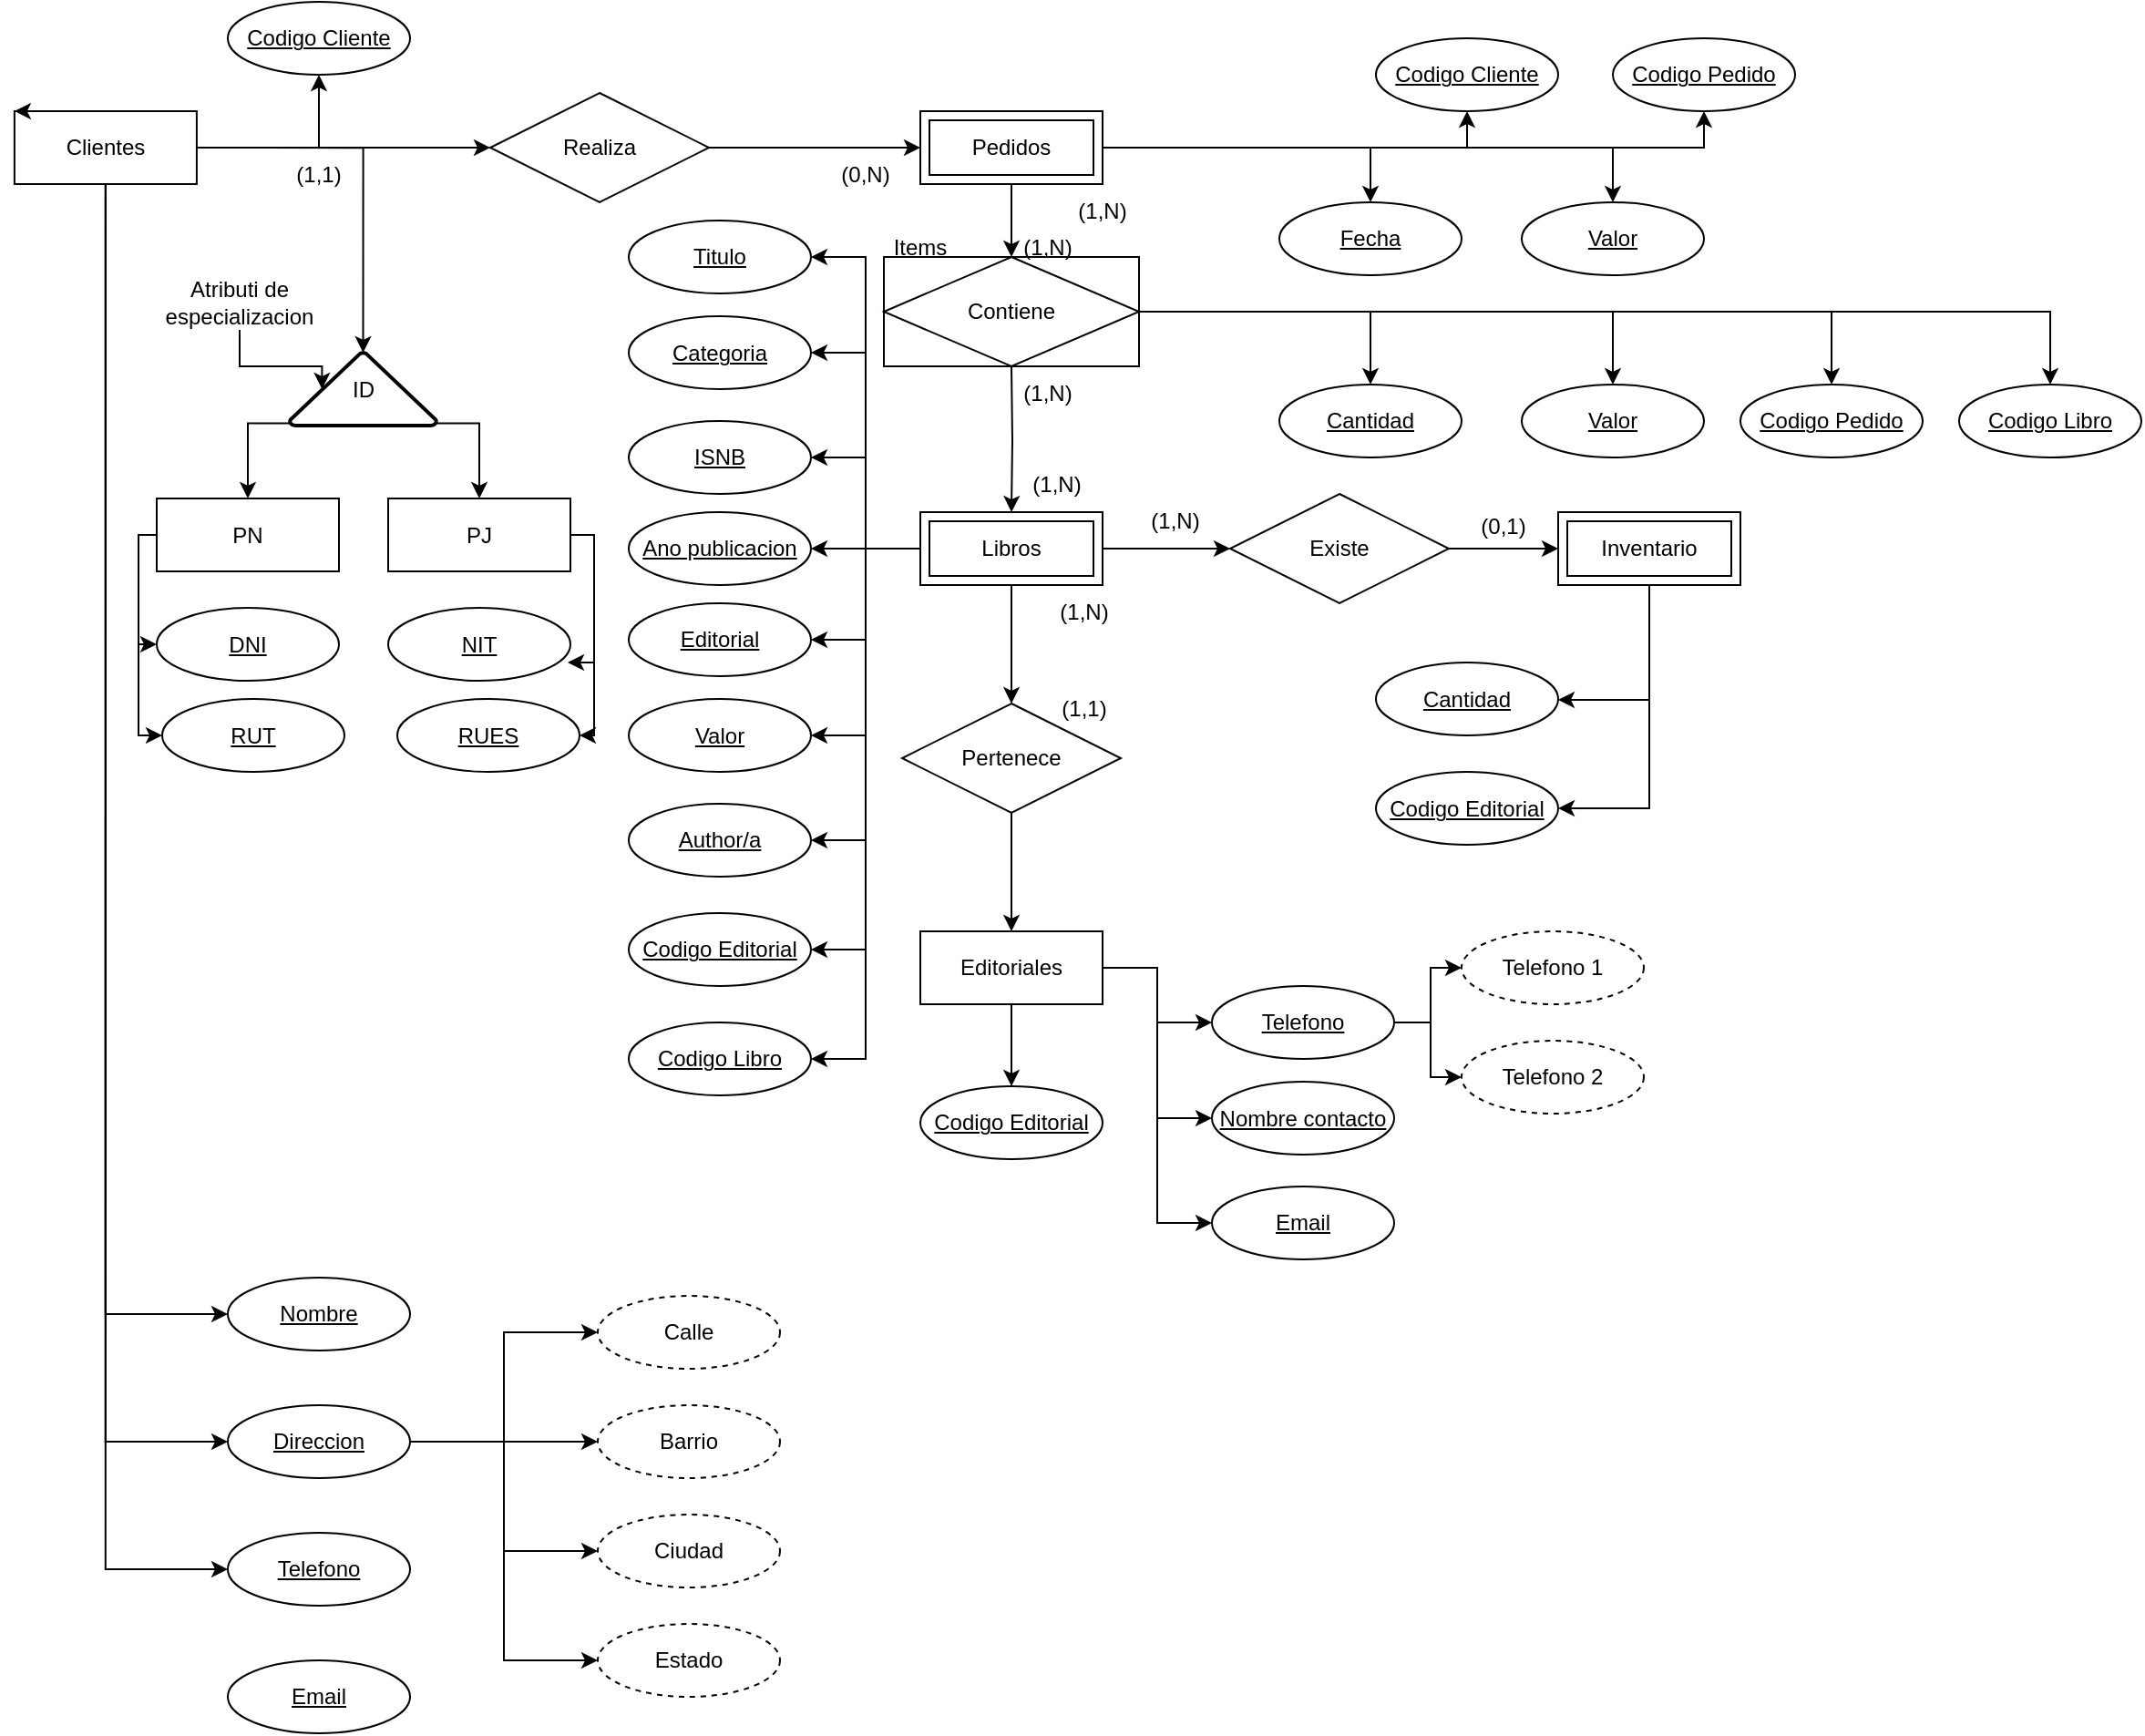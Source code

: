 <mxfile version="28.0.6">
  <diagram name="Página-1" id="lBG2dlzL81i276e26TDd">
    <mxGraphModel dx="1133" dy="616" grid="1" gridSize="10" guides="1" tooltips="1" connect="1" arrows="1" fold="1" page="1" pageScale="1" pageWidth="827" pageHeight="1169" math="0" shadow="0">
      <root>
        <mxCell id="0" />
        <mxCell id="1" parent="0" />
        <mxCell id="M0G1xanC44NiDwH8E57y-8" style="edgeStyle=orthogonalEdgeStyle;rounded=0;orthogonalLoop=1;jettySize=auto;html=1;exitX=1;exitY=0.5;exitDx=0;exitDy=0;entryX=0;entryY=0.5;entryDx=0;entryDy=0;" parent="1" source="M0G1xanC44NiDwH8E57y-1" target="M0G1xanC44NiDwH8E57y-7" edge="1">
          <mxGeometry relative="1" as="geometry" />
        </mxCell>
        <mxCell id="9tFHvyBg88bxmzfm6tZJ-45" style="edgeStyle=orthogonalEdgeStyle;rounded=0;orthogonalLoop=1;jettySize=auto;html=1;exitX=0.5;exitY=1;exitDx=0;exitDy=0;entryX=0;entryY=0.5;entryDx=0;entryDy=0;" edge="1" parent="1" source="M0G1xanC44NiDwH8E57y-1" target="9tFHvyBg88bxmzfm6tZJ-42">
          <mxGeometry relative="1" as="geometry" />
        </mxCell>
        <mxCell id="9tFHvyBg88bxmzfm6tZJ-46" style="edgeStyle=orthogonalEdgeStyle;rounded=0;orthogonalLoop=1;jettySize=auto;html=1;exitX=0.5;exitY=1;exitDx=0;exitDy=0;entryX=0;entryY=0.5;entryDx=0;entryDy=0;" edge="1" parent="1" source="M0G1xanC44NiDwH8E57y-1" target="9tFHvyBg88bxmzfm6tZJ-43">
          <mxGeometry relative="1" as="geometry">
            <mxPoint x="150" y="370.0" as="targetPoint" />
          </mxGeometry>
        </mxCell>
        <mxCell id="9tFHvyBg88bxmzfm6tZJ-155" style="edgeStyle=orthogonalEdgeStyle;rounded=0;orthogonalLoop=1;jettySize=auto;html=1;exitX=0.5;exitY=1;exitDx=0;exitDy=0;entryX=0;entryY=0.5;entryDx=0;entryDy=0;" edge="1" parent="1" source="M0G1xanC44NiDwH8E57y-1" target="9tFHvyBg88bxmzfm6tZJ-40">
          <mxGeometry relative="1" as="geometry" />
        </mxCell>
        <mxCell id="9tFHvyBg88bxmzfm6tZJ-178" style="edgeStyle=orthogonalEdgeStyle;rounded=0;orthogonalLoop=1;jettySize=auto;html=1;exitX=1;exitY=0.5;exitDx=0;exitDy=0;entryX=0.5;entryY=1;entryDx=0;entryDy=0;" edge="1" parent="1" source="M0G1xanC44NiDwH8E57y-1" target="9tFHvyBg88bxmzfm6tZJ-177">
          <mxGeometry relative="1" as="geometry" />
        </mxCell>
        <mxCell id="M0G1xanC44NiDwH8E57y-1" value="Clientes" style="whiteSpace=wrap;html=1;align=center;" parent="1" vertex="1">
          <mxGeometry x="32.94" y="120" width="100" height="40" as="geometry" />
        </mxCell>
        <mxCell id="9tFHvyBg88bxmzfm6tZJ-14" style="edgeStyle=orthogonalEdgeStyle;rounded=0;orthogonalLoop=1;jettySize=auto;html=1;exitX=0.5;exitY=1;exitDx=0;exitDy=0;" edge="1" parent="1" source="M0G1xanC44NiDwH8E57y-2">
          <mxGeometry relative="1" as="geometry">
            <mxPoint x="580" y="200" as="targetPoint" />
          </mxGeometry>
        </mxCell>
        <mxCell id="9tFHvyBg88bxmzfm6tZJ-76" style="edgeStyle=orthogonalEdgeStyle;rounded=0;orthogonalLoop=1;jettySize=auto;html=1;exitX=1;exitY=0.5;exitDx=0;exitDy=0;entryX=0.5;entryY=0;entryDx=0;entryDy=0;" edge="1" parent="1" source="M0G1xanC44NiDwH8E57y-2" target="9tFHvyBg88bxmzfm6tZJ-74">
          <mxGeometry relative="1" as="geometry" />
        </mxCell>
        <mxCell id="9tFHvyBg88bxmzfm6tZJ-77" style="edgeStyle=orthogonalEdgeStyle;rounded=0;orthogonalLoop=1;jettySize=auto;html=1;entryX=0.5;entryY=0;entryDx=0;entryDy=0;" edge="1" parent="1" source="M0G1xanC44NiDwH8E57y-2" target="9tFHvyBg88bxmzfm6tZJ-75">
          <mxGeometry relative="1" as="geometry" />
        </mxCell>
        <mxCell id="9tFHvyBg88bxmzfm6tZJ-182" style="edgeStyle=orthogonalEdgeStyle;rounded=0;orthogonalLoop=1;jettySize=auto;html=1;entryX=0.5;entryY=1;entryDx=0;entryDy=0;" edge="1" parent="1" source="M0G1xanC44NiDwH8E57y-2" target="9tFHvyBg88bxmzfm6tZJ-181">
          <mxGeometry relative="1" as="geometry" />
        </mxCell>
        <mxCell id="9tFHvyBg88bxmzfm6tZJ-191" style="edgeStyle=orthogonalEdgeStyle;rounded=0;orthogonalLoop=1;jettySize=auto;html=1;exitX=1;exitY=0.5;exitDx=0;exitDy=0;" edge="1" parent="1" source="M0G1xanC44NiDwH8E57y-2" target="9tFHvyBg88bxmzfm6tZJ-190">
          <mxGeometry relative="1" as="geometry">
            <Array as="points">
              <mxPoint x="960" y="140" />
            </Array>
          </mxGeometry>
        </mxCell>
        <mxCell id="M0G1xanC44NiDwH8E57y-2" value="Pedidos" style="shape=ext;margin=3;double=1;whiteSpace=wrap;html=1;align=center;" parent="1" vertex="1">
          <mxGeometry x="530" y="120" width="100" height="40" as="geometry" />
        </mxCell>
        <mxCell id="9tFHvyBg88bxmzfm6tZJ-22" style="edgeStyle=orthogonalEdgeStyle;rounded=0;orthogonalLoop=1;jettySize=auto;html=1;exitX=0.5;exitY=1;exitDx=0;exitDy=0;entryX=0.5;entryY=0;entryDx=0;entryDy=0;" edge="1" parent="1" source="M0G1xanC44NiDwH8E57y-3" target="9tFHvyBg88bxmzfm6tZJ-21">
          <mxGeometry relative="1" as="geometry" />
        </mxCell>
        <mxCell id="9tFHvyBg88bxmzfm6tZJ-27" style="edgeStyle=orthogonalEdgeStyle;rounded=0;orthogonalLoop=1;jettySize=auto;html=1;entryX=0;entryY=0.5;entryDx=0;entryDy=0;" edge="1" parent="1" source="M0G1xanC44NiDwH8E57y-3" target="9tFHvyBg88bxmzfm6tZJ-26">
          <mxGeometry relative="1" as="geometry" />
        </mxCell>
        <mxCell id="9tFHvyBg88bxmzfm6tZJ-157" style="edgeStyle=orthogonalEdgeStyle;rounded=0;orthogonalLoop=1;jettySize=auto;html=1;exitX=0;exitY=0.5;exitDx=0;exitDy=0;entryX=1;entryY=0.5;entryDx=0;entryDy=0;" edge="1" parent="1" source="M0G1xanC44NiDwH8E57y-3" target="9tFHvyBg88bxmzfm6tZJ-81">
          <mxGeometry relative="1" as="geometry" />
        </mxCell>
        <mxCell id="9tFHvyBg88bxmzfm6tZJ-158" style="edgeStyle=orthogonalEdgeStyle;rounded=0;orthogonalLoop=1;jettySize=auto;html=1;exitX=0;exitY=0.5;exitDx=0;exitDy=0;entryX=1;entryY=0.5;entryDx=0;entryDy=0;" edge="1" parent="1" source="M0G1xanC44NiDwH8E57y-3" target="9tFHvyBg88bxmzfm6tZJ-82">
          <mxGeometry relative="1" as="geometry" />
        </mxCell>
        <mxCell id="9tFHvyBg88bxmzfm6tZJ-159" style="edgeStyle=orthogonalEdgeStyle;rounded=0;orthogonalLoop=1;jettySize=auto;html=1;exitX=0;exitY=0.5;exitDx=0;exitDy=0;entryX=1;entryY=0.5;entryDx=0;entryDy=0;" edge="1" parent="1" source="M0G1xanC44NiDwH8E57y-3" target="9tFHvyBg88bxmzfm6tZJ-151">
          <mxGeometry relative="1" as="geometry" />
        </mxCell>
        <mxCell id="9tFHvyBg88bxmzfm6tZJ-160" style="edgeStyle=orthogonalEdgeStyle;rounded=0;orthogonalLoop=1;jettySize=auto;html=1;exitX=0;exitY=0.5;exitDx=0;exitDy=0;entryX=1;entryY=0.5;entryDx=0;entryDy=0;" edge="1" parent="1" source="M0G1xanC44NiDwH8E57y-3" target="9tFHvyBg88bxmzfm6tZJ-153">
          <mxGeometry relative="1" as="geometry" />
        </mxCell>
        <mxCell id="9tFHvyBg88bxmzfm6tZJ-161" style="edgeStyle=orthogonalEdgeStyle;rounded=0;orthogonalLoop=1;jettySize=auto;html=1;exitX=0;exitY=0.5;exitDx=0;exitDy=0;entryX=1;entryY=0.5;entryDx=0;entryDy=0;" edge="1" parent="1" source="M0G1xanC44NiDwH8E57y-3" target="9tFHvyBg88bxmzfm6tZJ-156">
          <mxGeometry relative="1" as="geometry" />
        </mxCell>
        <mxCell id="9tFHvyBg88bxmzfm6tZJ-162" style="edgeStyle=orthogonalEdgeStyle;rounded=0;orthogonalLoop=1;jettySize=auto;html=1;exitX=0;exitY=0.5;exitDx=0;exitDy=0;entryX=1;entryY=0.5;entryDx=0;entryDy=0;" edge="1" parent="1" source="M0G1xanC44NiDwH8E57y-3" target="9tFHvyBg88bxmzfm6tZJ-152">
          <mxGeometry relative="1" as="geometry" />
        </mxCell>
        <mxCell id="9tFHvyBg88bxmzfm6tZJ-163" style="edgeStyle=orthogonalEdgeStyle;rounded=0;orthogonalLoop=1;jettySize=auto;html=1;exitX=0;exitY=0.5;exitDx=0;exitDy=0;entryX=1;entryY=0.5;entryDx=0;entryDy=0;" edge="1" parent="1" source="M0G1xanC44NiDwH8E57y-3" target="9tFHvyBg88bxmzfm6tZJ-154">
          <mxGeometry relative="1" as="geometry" />
        </mxCell>
        <mxCell id="9tFHvyBg88bxmzfm6tZJ-189" style="edgeStyle=orthogonalEdgeStyle;rounded=0;orthogonalLoop=1;jettySize=auto;html=1;entryX=1;entryY=0.5;entryDx=0;entryDy=0;" edge="1" parent="1" source="M0G1xanC44NiDwH8E57y-3" target="9tFHvyBg88bxmzfm6tZJ-183">
          <mxGeometry relative="1" as="geometry" />
        </mxCell>
        <mxCell id="9tFHvyBg88bxmzfm6tZJ-198" style="edgeStyle=orthogonalEdgeStyle;rounded=0;orthogonalLoop=1;jettySize=auto;html=1;exitX=0;exitY=0.5;exitDx=0;exitDy=0;entryX=1;entryY=0.5;entryDx=0;entryDy=0;" edge="1" parent="1" source="M0G1xanC44NiDwH8E57y-3" target="9tFHvyBg88bxmzfm6tZJ-197">
          <mxGeometry relative="1" as="geometry" />
        </mxCell>
        <mxCell id="M0G1xanC44NiDwH8E57y-3" value="Libros" style="shape=ext;margin=3;double=1;whiteSpace=wrap;html=1;align=center;" parent="1" vertex="1">
          <mxGeometry x="530" y="340" width="100" height="40" as="geometry" />
        </mxCell>
        <mxCell id="9tFHvyBg88bxmzfm6tZJ-79" style="edgeStyle=orthogonalEdgeStyle;rounded=0;orthogonalLoop=1;jettySize=auto;html=1;exitX=0.5;exitY=1;exitDx=0;exitDy=0;" edge="1" parent="1" source="M0G1xanC44NiDwH8E57y-4" target="9tFHvyBg88bxmzfm6tZJ-78">
          <mxGeometry relative="1" as="geometry">
            <Array as="points">
              <mxPoint x="930" y="443" />
            </Array>
          </mxGeometry>
        </mxCell>
        <mxCell id="9tFHvyBg88bxmzfm6tZJ-185" style="edgeStyle=orthogonalEdgeStyle;rounded=0;orthogonalLoop=1;jettySize=auto;html=1;exitX=0.5;exitY=1;exitDx=0;exitDy=0;entryX=1;entryY=0.5;entryDx=0;entryDy=0;" edge="1" parent="1" source="M0G1xanC44NiDwH8E57y-4" target="9tFHvyBg88bxmzfm6tZJ-184">
          <mxGeometry relative="1" as="geometry">
            <mxPoint x="960" y="550" as="targetPoint" />
            <Array as="points">
              <mxPoint x="930" y="503" />
            </Array>
          </mxGeometry>
        </mxCell>
        <mxCell id="M0G1xanC44NiDwH8E57y-4" value="Inventario" style="shape=ext;margin=3;double=1;whiteSpace=wrap;html=1;align=center;" parent="1" vertex="1">
          <mxGeometry x="880" y="340" width="100" height="40" as="geometry" />
        </mxCell>
        <mxCell id="9tFHvyBg88bxmzfm6tZJ-169" style="edgeStyle=orthogonalEdgeStyle;rounded=0;orthogonalLoop=1;jettySize=auto;html=1;exitX=1;exitY=0.5;exitDx=0;exitDy=0;entryX=0;entryY=0.5;entryDx=0;entryDy=0;" edge="1" parent="1" source="M0G1xanC44NiDwH8E57y-5" target="9tFHvyBg88bxmzfm6tZJ-164">
          <mxGeometry relative="1" as="geometry" />
        </mxCell>
        <mxCell id="9tFHvyBg88bxmzfm6tZJ-170" style="edgeStyle=orthogonalEdgeStyle;rounded=0;orthogonalLoop=1;jettySize=auto;html=1;entryX=0;entryY=0.5;entryDx=0;entryDy=0;" edge="1" parent="1" source="M0G1xanC44NiDwH8E57y-5" target="9tFHvyBg88bxmzfm6tZJ-165">
          <mxGeometry relative="1" as="geometry" />
        </mxCell>
        <mxCell id="9tFHvyBg88bxmzfm6tZJ-171" style="edgeStyle=orthogonalEdgeStyle;rounded=0;orthogonalLoop=1;jettySize=auto;html=1;exitX=1;exitY=0.5;exitDx=0;exitDy=0;entryX=0;entryY=0.5;entryDx=0;entryDy=0;" edge="1" parent="1" source="M0G1xanC44NiDwH8E57y-5" target="9tFHvyBg88bxmzfm6tZJ-166">
          <mxGeometry relative="1" as="geometry" />
        </mxCell>
        <mxCell id="9tFHvyBg88bxmzfm6tZJ-180" style="edgeStyle=orthogonalEdgeStyle;rounded=0;orthogonalLoop=1;jettySize=auto;html=1;entryX=0.5;entryY=0;entryDx=0;entryDy=0;" edge="1" parent="1" source="M0G1xanC44NiDwH8E57y-5" target="9tFHvyBg88bxmzfm6tZJ-179">
          <mxGeometry relative="1" as="geometry" />
        </mxCell>
        <mxCell id="M0G1xanC44NiDwH8E57y-5" value="Editoriales" style="whiteSpace=wrap;html=1;align=center;" parent="1" vertex="1">
          <mxGeometry x="530" y="570" width="100" height="40" as="geometry" />
        </mxCell>
        <mxCell id="9tFHvyBg88bxmzfm6tZJ-10" style="edgeStyle=orthogonalEdgeStyle;rounded=0;orthogonalLoop=1;jettySize=auto;html=1;exitX=1;exitY=0.5;exitDx=0;exitDy=0;entryX=0;entryY=0.5;entryDx=0;entryDy=0;" edge="1" parent="1" source="M0G1xanC44NiDwH8E57y-7" target="M0G1xanC44NiDwH8E57y-2">
          <mxGeometry relative="1" as="geometry" />
        </mxCell>
        <mxCell id="M0G1xanC44NiDwH8E57y-7" value="Realiza" style="shape=rhombus;perimeter=rhombusPerimeter;whiteSpace=wrap;html=1;align=center;" parent="1" vertex="1">
          <mxGeometry x="294" y="110" width="120" height="60" as="geometry" />
        </mxCell>
        <mxCell id="9tFHvyBg88bxmzfm6tZJ-58" style="edgeStyle=orthogonalEdgeStyle;rounded=0;orthogonalLoop=1;jettySize=auto;html=1;exitX=0.25;exitY=0;exitDx=0;exitDy=0;entryX=0.5;entryY=0;entryDx=0;entryDy=0;entryPerimeter=0;" edge="1" parent="1" target="9tFHvyBg88bxmzfm6tZJ-57">
          <mxGeometry relative="1" as="geometry">
            <mxPoint x="195" y="200.06" as="targetPoint" />
            <mxPoint x="170" y="140.06" as="sourcePoint" />
            <Array as="points">
              <mxPoint x="224" y="140" />
            </Array>
          </mxGeometry>
        </mxCell>
        <mxCell id="9tFHvyBg88bxmzfm6tZJ-4" value="(1,1)" style="text;html=1;align=center;verticalAlign=middle;whiteSpace=wrap;rounded=0;" vertex="1" parent="1">
          <mxGeometry x="170" y="140" width="60" height="30" as="geometry" />
        </mxCell>
        <mxCell id="9tFHvyBg88bxmzfm6tZJ-5" value="(0,N)" style="text;html=1;align=center;verticalAlign=middle;whiteSpace=wrap;rounded=0;" vertex="1" parent="1">
          <mxGeometry x="470" y="140" width="60" height="30" as="geometry" />
        </mxCell>
        <mxCell id="9tFHvyBg88bxmzfm6tZJ-15" style="edgeStyle=orthogonalEdgeStyle;rounded=0;orthogonalLoop=1;jettySize=auto;html=1;exitX=0.5;exitY=1;exitDx=0;exitDy=0;" edge="1" parent="1" target="M0G1xanC44NiDwH8E57y-3">
          <mxGeometry relative="1" as="geometry">
            <mxPoint x="580" y="260" as="sourcePoint" />
          </mxGeometry>
        </mxCell>
        <mxCell id="9tFHvyBg88bxmzfm6tZJ-16" value="(1,N)" style="text;html=1;align=center;verticalAlign=middle;whiteSpace=wrap;rounded=0;" vertex="1" parent="1">
          <mxGeometry x="600" y="160" width="60" height="30" as="geometry" />
        </mxCell>
        <mxCell id="9tFHvyBg88bxmzfm6tZJ-17" value="(1,N)" style="text;html=1;align=center;verticalAlign=middle;whiteSpace=wrap;rounded=0;" vertex="1" parent="1">
          <mxGeometry x="570" y="260" width="60" height="30" as="geometry" />
        </mxCell>
        <mxCell id="9tFHvyBg88bxmzfm6tZJ-23" style="edgeStyle=orthogonalEdgeStyle;rounded=0;orthogonalLoop=1;jettySize=auto;html=1;exitX=0.5;exitY=1;exitDx=0;exitDy=0;entryX=0.5;entryY=0;entryDx=0;entryDy=0;" edge="1" parent="1" source="9tFHvyBg88bxmzfm6tZJ-21" target="M0G1xanC44NiDwH8E57y-5">
          <mxGeometry relative="1" as="geometry" />
        </mxCell>
        <mxCell id="9tFHvyBg88bxmzfm6tZJ-21" value="Pertenece" style="shape=rhombus;perimeter=rhombusPerimeter;whiteSpace=wrap;html=1;align=center;" vertex="1" parent="1">
          <mxGeometry x="520" y="445" width="120" height="60" as="geometry" />
        </mxCell>
        <mxCell id="9tFHvyBg88bxmzfm6tZJ-24" value="(1,1)" style="text;html=1;align=center;verticalAlign=middle;whiteSpace=wrap;rounded=0;" vertex="1" parent="1">
          <mxGeometry x="590" y="432.5" width="60" height="30" as="geometry" />
        </mxCell>
        <mxCell id="9tFHvyBg88bxmzfm6tZJ-25" value="(1,N)" style="text;html=1;align=center;verticalAlign=middle;whiteSpace=wrap;rounded=0;" vertex="1" parent="1">
          <mxGeometry x="590" y="380" width="60" height="30" as="geometry" />
        </mxCell>
        <mxCell id="9tFHvyBg88bxmzfm6tZJ-29" style="edgeStyle=orthogonalEdgeStyle;rounded=0;orthogonalLoop=1;jettySize=auto;html=1;exitX=1;exitY=0.5;exitDx=0;exitDy=0;entryX=0;entryY=0.5;entryDx=0;entryDy=0;" edge="1" parent="1" source="9tFHvyBg88bxmzfm6tZJ-26" target="M0G1xanC44NiDwH8E57y-4">
          <mxGeometry relative="1" as="geometry" />
        </mxCell>
        <mxCell id="9tFHvyBg88bxmzfm6tZJ-26" value="Existe" style="shape=rhombus;perimeter=rhombusPerimeter;whiteSpace=wrap;html=1;align=center;" vertex="1" parent="1">
          <mxGeometry x="700" y="330" width="120" height="60" as="geometry" />
        </mxCell>
        <mxCell id="9tFHvyBg88bxmzfm6tZJ-30" value="(1,N)" style="text;html=1;align=center;verticalAlign=middle;whiteSpace=wrap;rounded=0;" vertex="1" parent="1">
          <mxGeometry x="580" y="315" width="50" height="20" as="geometry" />
        </mxCell>
        <mxCell id="9tFHvyBg88bxmzfm6tZJ-31" value="(0,1)" style="text;html=1;align=center;verticalAlign=middle;whiteSpace=wrap;rounded=0;" vertex="1" parent="1">
          <mxGeometry x="820" y="332.5" width="60" height="30" as="geometry" />
        </mxCell>
        <mxCell id="9tFHvyBg88bxmzfm6tZJ-194" style="edgeStyle=orthogonalEdgeStyle;rounded=0;orthogonalLoop=1;jettySize=auto;html=1;" edge="1" parent="1" source="9tFHvyBg88bxmzfm6tZJ-32" target="9tFHvyBg88bxmzfm6tZJ-192">
          <mxGeometry relative="1" as="geometry" />
        </mxCell>
        <mxCell id="9tFHvyBg88bxmzfm6tZJ-195" style="edgeStyle=orthogonalEdgeStyle;rounded=0;orthogonalLoop=1;jettySize=auto;html=1;exitX=1;exitY=0.5;exitDx=0;exitDy=0;entryX=0.5;entryY=0;entryDx=0;entryDy=0;" edge="1" parent="1" source="9tFHvyBg88bxmzfm6tZJ-32" target="9tFHvyBg88bxmzfm6tZJ-193">
          <mxGeometry relative="1" as="geometry" />
        </mxCell>
        <mxCell id="9tFHvyBg88bxmzfm6tZJ-201" style="edgeStyle=orthogonalEdgeStyle;rounded=0;orthogonalLoop=1;jettySize=auto;html=1;exitX=1;exitY=0.5;exitDx=0;exitDy=0;entryX=0.5;entryY=0;entryDx=0;entryDy=0;" edge="1" parent="1" source="9tFHvyBg88bxmzfm6tZJ-32" target="9tFHvyBg88bxmzfm6tZJ-196">
          <mxGeometry relative="1" as="geometry" />
        </mxCell>
        <mxCell id="9tFHvyBg88bxmzfm6tZJ-202" style="edgeStyle=orthogonalEdgeStyle;rounded=0;orthogonalLoop=1;jettySize=auto;html=1;exitX=1;exitY=0.5;exitDx=0;exitDy=0;entryX=0.5;entryY=0;entryDx=0;entryDy=0;" edge="1" parent="1" source="9tFHvyBg88bxmzfm6tZJ-32" target="9tFHvyBg88bxmzfm6tZJ-200">
          <mxGeometry relative="1" as="geometry" />
        </mxCell>
        <mxCell id="9tFHvyBg88bxmzfm6tZJ-32" value="Contiene" style="shape=associativeEntity;whiteSpace=wrap;html=1;align=center;" vertex="1" parent="1">
          <mxGeometry x="510" y="200" width="140" height="60" as="geometry" />
        </mxCell>
        <mxCell id="9tFHvyBg88bxmzfm6tZJ-35" value="Items" style="text;html=1;align=center;verticalAlign=middle;whiteSpace=wrap;rounded=0;" vertex="1" parent="1">
          <mxGeometry x="510" y="180" width="40" height="30" as="geometry" />
        </mxCell>
        <mxCell id="9tFHvyBg88bxmzfm6tZJ-36" value="(1,N)" style="text;html=1;align=center;verticalAlign=middle;whiteSpace=wrap;rounded=0;" vertex="1" parent="1">
          <mxGeometry x="570" y="180" width="60" height="30" as="geometry" />
        </mxCell>
        <mxCell id="9tFHvyBg88bxmzfm6tZJ-37" value="(1,N)" style="text;html=1;align=center;verticalAlign=middle;whiteSpace=wrap;rounded=0;" vertex="1" parent="1">
          <mxGeometry x="640" y="330" width="60" height="30" as="geometry" />
        </mxCell>
        <mxCell id="9tFHvyBg88bxmzfm6tZJ-40" value="Nombre" style="ellipse;whiteSpace=wrap;html=1;align=center;fontStyle=4;" vertex="1" parent="1">
          <mxGeometry x="150" y="760" width="100" height="40" as="geometry" />
        </mxCell>
        <mxCell id="9tFHvyBg88bxmzfm6tZJ-53" style="edgeStyle=orthogonalEdgeStyle;rounded=0;orthogonalLoop=1;jettySize=auto;html=1;exitX=1;exitY=0.5;exitDx=0;exitDy=0;entryX=0;entryY=0.5;entryDx=0;entryDy=0;" edge="1" parent="1" source="9tFHvyBg88bxmzfm6tZJ-42" target="9tFHvyBg88bxmzfm6tZJ-49">
          <mxGeometry relative="1" as="geometry" />
        </mxCell>
        <mxCell id="9tFHvyBg88bxmzfm6tZJ-54" style="edgeStyle=orthogonalEdgeStyle;rounded=0;orthogonalLoop=1;jettySize=auto;html=1;entryX=0;entryY=0.5;entryDx=0;entryDy=0;" edge="1" parent="1" source="9tFHvyBg88bxmzfm6tZJ-42" target="9tFHvyBg88bxmzfm6tZJ-50">
          <mxGeometry relative="1" as="geometry" />
        </mxCell>
        <mxCell id="9tFHvyBg88bxmzfm6tZJ-56" style="edgeStyle=orthogonalEdgeStyle;rounded=0;orthogonalLoop=1;jettySize=auto;html=1;entryX=0;entryY=0.5;entryDx=0;entryDy=0;" edge="1" parent="1" source="9tFHvyBg88bxmzfm6tZJ-42" target="9tFHvyBg88bxmzfm6tZJ-52">
          <mxGeometry relative="1" as="geometry" />
        </mxCell>
        <mxCell id="9tFHvyBg88bxmzfm6tZJ-42" value="Direccion" style="ellipse;whiteSpace=wrap;html=1;align=center;fontStyle=4;" vertex="1" parent="1">
          <mxGeometry x="150" y="830" width="100" height="40" as="geometry" />
        </mxCell>
        <mxCell id="9tFHvyBg88bxmzfm6tZJ-43" value="Telefono" style="ellipse;whiteSpace=wrap;html=1;align=center;fontStyle=4;" vertex="1" parent="1">
          <mxGeometry x="150" y="900" width="100" height="40" as="geometry" />
        </mxCell>
        <mxCell id="9tFHvyBg88bxmzfm6tZJ-47" value="Email" style="ellipse;whiteSpace=wrap;html=1;align=center;fontStyle=4;" vertex="1" parent="1">
          <mxGeometry x="150" y="970" width="100" height="40" as="geometry" />
        </mxCell>
        <mxCell id="9tFHvyBg88bxmzfm6tZJ-49" value="Calle" style="ellipse;whiteSpace=wrap;html=1;align=center;dashed=1;" vertex="1" parent="1">
          <mxGeometry x="353" y="770" width="100" height="40" as="geometry" />
        </mxCell>
        <mxCell id="9tFHvyBg88bxmzfm6tZJ-50" value="Barrio" style="ellipse;whiteSpace=wrap;html=1;align=center;dashed=1;" vertex="1" parent="1">
          <mxGeometry x="353" y="830" width="100" height="40" as="geometry" />
        </mxCell>
        <mxCell id="9tFHvyBg88bxmzfm6tZJ-51" value="Ciudad" style="ellipse;whiteSpace=wrap;html=1;align=center;dashed=1;" vertex="1" parent="1">
          <mxGeometry x="353" y="890" width="100" height="40" as="geometry" />
        </mxCell>
        <mxCell id="9tFHvyBg88bxmzfm6tZJ-52" value="Estado" style="ellipse;whiteSpace=wrap;html=1;align=center;dashed=1;" vertex="1" parent="1">
          <mxGeometry x="353" y="950" width="100" height="40" as="geometry" />
        </mxCell>
        <mxCell id="9tFHvyBg88bxmzfm6tZJ-55" style="edgeStyle=orthogonalEdgeStyle;rounded=0;orthogonalLoop=1;jettySize=auto;html=1;entryX=0;entryY=0.5;entryDx=0;entryDy=0;" edge="1" parent="1" source="9tFHvyBg88bxmzfm6tZJ-42" target="9tFHvyBg88bxmzfm6tZJ-51">
          <mxGeometry relative="1" as="geometry" />
        </mxCell>
        <mxCell id="9tFHvyBg88bxmzfm6tZJ-61" style="edgeStyle=orthogonalEdgeStyle;rounded=0;orthogonalLoop=1;jettySize=auto;html=1;exitX=0.99;exitY=0.97;exitDx=0;exitDy=0;exitPerimeter=0;entryX=0.5;entryY=0;entryDx=0;entryDy=0;" edge="1" parent="1" source="9tFHvyBg88bxmzfm6tZJ-57" target="9tFHvyBg88bxmzfm6tZJ-60">
          <mxGeometry relative="1" as="geometry" />
        </mxCell>
        <mxCell id="9tFHvyBg88bxmzfm6tZJ-57" value="ID" style="strokeWidth=2;html=1;shape=mxgraph.flowchart.extract_or_measurement;whiteSpace=wrap;" vertex="1" parent="1">
          <mxGeometry x="184" y="252.5" width="80.5" height="40" as="geometry" />
        </mxCell>
        <mxCell id="9tFHvyBg88bxmzfm6tZJ-71" style="edgeStyle=orthogonalEdgeStyle;rounded=0;orthogonalLoop=1;jettySize=auto;html=1;exitX=0;exitY=0.5;exitDx=0;exitDy=0;entryX=0;entryY=0.5;entryDx=0;entryDy=0;" edge="1" parent="1" source="9tFHvyBg88bxmzfm6tZJ-59" target="9tFHvyBg88bxmzfm6tZJ-64">
          <mxGeometry relative="1" as="geometry">
            <Array as="points">
              <mxPoint x="101" y="352.5" />
              <mxPoint x="101" y="412.5" />
            </Array>
          </mxGeometry>
        </mxCell>
        <mxCell id="9tFHvyBg88bxmzfm6tZJ-72" style="edgeStyle=orthogonalEdgeStyle;rounded=0;orthogonalLoop=1;jettySize=auto;html=1;exitX=0;exitY=0.5;exitDx=0;exitDy=0;entryX=0;entryY=0.5;entryDx=0;entryDy=0;" edge="1" parent="1" source="9tFHvyBg88bxmzfm6tZJ-59" target="9tFHvyBg88bxmzfm6tZJ-67">
          <mxGeometry relative="1" as="geometry">
            <Array as="points">
              <mxPoint x="101" y="352.5" />
              <mxPoint x="101" y="462.5" />
            </Array>
          </mxGeometry>
        </mxCell>
        <mxCell id="9tFHvyBg88bxmzfm6tZJ-59" value="PN" style="whiteSpace=wrap;html=1;align=center;" vertex="1" parent="1">
          <mxGeometry x="111" y="332.5" width="100" height="40" as="geometry" />
        </mxCell>
        <mxCell id="9tFHvyBg88bxmzfm6tZJ-70" style="edgeStyle=orthogonalEdgeStyle;rounded=0;orthogonalLoop=1;jettySize=auto;html=1;entryX=1;entryY=0.5;entryDx=0;entryDy=0;" edge="1" parent="1" source="9tFHvyBg88bxmzfm6tZJ-60" target="9tFHvyBg88bxmzfm6tZJ-65">
          <mxGeometry relative="1" as="geometry">
            <Array as="points">
              <mxPoint x="351" y="352.5" />
              <mxPoint x="351" y="462.5" />
            </Array>
          </mxGeometry>
        </mxCell>
        <mxCell id="9tFHvyBg88bxmzfm6tZJ-60" value="PJ" style="whiteSpace=wrap;html=1;align=center;" vertex="1" parent="1">
          <mxGeometry x="238" y="332.5" width="100" height="40" as="geometry" />
        </mxCell>
        <mxCell id="9tFHvyBg88bxmzfm6tZJ-62" style="edgeStyle=orthogonalEdgeStyle;rounded=0;orthogonalLoop=1;jettySize=auto;html=1;exitX=0.01;exitY=0.97;exitDx=0;exitDy=0;exitPerimeter=0;entryX=0.5;entryY=0;entryDx=0;entryDy=0;" edge="1" parent="1" source="9tFHvyBg88bxmzfm6tZJ-57" target="9tFHvyBg88bxmzfm6tZJ-59">
          <mxGeometry relative="1" as="geometry" />
        </mxCell>
        <mxCell id="9tFHvyBg88bxmzfm6tZJ-63" value="Atributi de especializacion" style="text;html=1;align=center;verticalAlign=middle;whiteSpace=wrap;rounded=0;" vertex="1" parent="1">
          <mxGeometry x="111" y="210" width="91" height="30" as="geometry" />
        </mxCell>
        <mxCell id="9tFHvyBg88bxmzfm6tZJ-64" value="DNI" style="ellipse;whiteSpace=wrap;html=1;align=center;fontStyle=4;" vertex="1" parent="1">
          <mxGeometry x="111" y="392.5" width="100" height="40" as="geometry" />
        </mxCell>
        <mxCell id="9tFHvyBg88bxmzfm6tZJ-65" value="RUES" style="ellipse;whiteSpace=wrap;html=1;align=center;fontStyle=4;" vertex="1" parent="1">
          <mxGeometry x="243" y="442.5" width="100" height="40" as="geometry" />
        </mxCell>
        <mxCell id="9tFHvyBg88bxmzfm6tZJ-66" value="NIT" style="ellipse;whiteSpace=wrap;html=1;align=center;fontStyle=4;" vertex="1" parent="1">
          <mxGeometry x="238" y="392.5" width="100" height="40" as="geometry" />
        </mxCell>
        <mxCell id="9tFHvyBg88bxmzfm6tZJ-67" value="RUT" style="ellipse;whiteSpace=wrap;html=1;align=center;fontStyle=4;" vertex="1" parent="1">
          <mxGeometry x="114" y="442.5" width="100" height="40" as="geometry" />
        </mxCell>
        <mxCell id="9tFHvyBg88bxmzfm6tZJ-69" style="edgeStyle=orthogonalEdgeStyle;rounded=0;orthogonalLoop=1;jettySize=auto;html=1;entryX=0.985;entryY=0.767;entryDx=0;entryDy=0;entryPerimeter=0;" edge="1" parent="1" source="9tFHvyBg88bxmzfm6tZJ-60" target="9tFHvyBg88bxmzfm6tZJ-66">
          <mxGeometry relative="1" as="geometry">
            <Array as="points">
              <mxPoint x="351" y="352.5" />
              <mxPoint x="351" y="422.5" />
              <mxPoint x="336" y="422.5" />
            </Array>
          </mxGeometry>
        </mxCell>
        <mxCell id="9tFHvyBg88bxmzfm6tZJ-73" style="edgeStyle=orthogonalEdgeStyle;rounded=0;orthogonalLoop=1;jettySize=auto;html=1;exitX=0.25;exitY=0;exitDx=0;exitDy=0;entryX=0;entryY=0;entryDx=0;entryDy=0;" edge="1" parent="1" source="M0G1xanC44NiDwH8E57y-1" target="M0G1xanC44NiDwH8E57y-1">
          <mxGeometry relative="1" as="geometry" />
        </mxCell>
        <mxCell id="9tFHvyBg88bxmzfm6tZJ-74" value="Fecha" style="ellipse;whiteSpace=wrap;html=1;align=center;fontStyle=4;" vertex="1" parent="1">
          <mxGeometry x="727" y="170" width="100" height="40" as="geometry" />
        </mxCell>
        <mxCell id="9tFHvyBg88bxmzfm6tZJ-75" value="Valor" style="ellipse;whiteSpace=wrap;html=1;align=center;fontStyle=4;" vertex="1" parent="1">
          <mxGeometry x="860" y="170" width="100" height="40" as="geometry" />
        </mxCell>
        <mxCell id="9tFHvyBg88bxmzfm6tZJ-78" value="Cantidad" style="ellipse;whiteSpace=wrap;html=1;align=center;fontStyle=4;" vertex="1" parent="1">
          <mxGeometry x="780" y="422.5" width="100" height="40" as="geometry" />
        </mxCell>
        <mxCell id="9tFHvyBg88bxmzfm6tZJ-81" value="Titulo" style="ellipse;whiteSpace=wrap;html=1;align=center;fontStyle=4;" vertex="1" parent="1">
          <mxGeometry x="370" y="180" width="100" height="40" as="geometry" />
        </mxCell>
        <mxCell id="9tFHvyBg88bxmzfm6tZJ-82" value="Categoria" style="ellipse;whiteSpace=wrap;html=1;align=center;fontStyle=4;" vertex="1" parent="1">
          <mxGeometry x="370" y="232.5" width="100" height="40" as="geometry" />
        </mxCell>
        <mxCell id="9tFHvyBg88bxmzfm6tZJ-151" value="ISNB" style="ellipse;whiteSpace=wrap;html=1;align=center;fontStyle=4;" vertex="1" parent="1">
          <mxGeometry x="370" y="290" width="100" height="40" as="geometry" />
        </mxCell>
        <mxCell id="9tFHvyBg88bxmzfm6tZJ-152" value="Editorial" style="ellipse;whiteSpace=wrap;html=1;align=center;fontStyle=4;" vertex="1" parent="1">
          <mxGeometry x="370" y="390" width="100" height="40" as="geometry" />
        </mxCell>
        <mxCell id="9tFHvyBg88bxmzfm6tZJ-153" value="Ano publicacion" style="ellipse;whiteSpace=wrap;html=1;align=center;fontStyle=4;" vertex="1" parent="1">
          <mxGeometry x="370" y="340" width="100" height="40" as="geometry" />
        </mxCell>
        <mxCell id="9tFHvyBg88bxmzfm6tZJ-154" value="Valor" style="ellipse;whiteSpace=wrap;html=1;align=center;fontStyle=4;" vertex="1" parent="1">
          <mxGeometry x="370" y="442.5" width="100" height="40" as="geometry" />
        </mxCell>
        <mxCell id="9tFHvyBg88bxmzfm6tZJ-156" value="Author/a" style="ellipse;whiteSpace=wrap;html=1;align=center;fontStyle=4;" vertex="1" parent="1">
          <mxGeometry x="370" y="500" width="100" height="40" as="geometry" />
        </mxCell>
        <mxCell id="9tFHvyBg88bxmzfm6tZJ-172" style="edgeStyle=orthogonalEdgeStyle;rounded=0;orthogonalLoop=1;jettySize=auto;html=1;" edge="1" parent="1" source="9tFHvyBg88bxmzfm6tZJ-164" target="9tFHvyBg88bxmzfm6tZJ-167">
          <mxGeometry relative="1" as="geometry" />
        </mxCell>
        <mxCell id="9tFHvyBg88bxmzfm6tZJ-173" style="edgeStyle=orthogonalEdgeStyle;rounded=0;orthogonalLoop=1;jettySize=auto;html=1;exitX=1;exitY=0.5;exitDx=0;exitDy=0;entryX=0;entryY=0.5;entryDx=0;entryDy=0;" edge="1" parent="1" source="9tFHvyBg88bxmzfm6tZJ-164" target="9tFHvyBg88bxmzfm6tZJ-168">
          <mxGeometry relative="1" as="geometry" />
        </mxCell>
        <mxCell id="9tFHvyBg88bxmzfm6tZJ-164" value="Telefono" style="ellipse;whiteSpace=wrap;html=1;align=center;fontStyle=4;" vertex="1" parent="1">
          <mxGeometry x="690" y="600" width="100" height="40" as="geometry" />
        </mxCell>
        <mxCell id="9tFHvyBg88bxmzfm6tZJ-165" value="Nombre contacto" style="ellipse;whiteSpace=wrap;html=1;align=center;fontStyle=4;" vertex="1" parent="1">
          <mxGeometry x="690" y="652.5" width="100" height="40" as="geometry" />
        </mxCell>
        <mxCell id="9tFHvyBg88bxmzfm6tZJ-166" value="Email" style="ellipse;whiteSpace=wrap;html=1;align=center;fontStyle=4;" vertex="1" parent="1">
          <mxGeometry x="690" y="710" width="100" height="40" as="geometry" />
        </mxCell>
        <mxCell id="9tFHvyBg88bxmzfm6tZJ-167" value="Telefono 1" style="ellipse;whiteSpace=wrap;html=1;align=center;dashed=1;" vertex="1" parent="1">
          <mxGeometry x="827" y="570" width="100" height="40" as="geometry" />
        </mxCell>
        <mxCell id="9tFHvyBg88bxmzfm6tZJ-168" value="Telefono 2" style="ellipse;whiteSpace=wrap;html=1;align=center;dashed=1;" vertex="1" parent="1">
          <mxGeometry x="827" y="630" width="100" height="40" as="geometry" />
        </mxCell>
        <mxCell id="9tFHvyBg88bxmzfm6tZJ-174" style="edgeStyle=orthogonalEdgeStyle;rounded=0;orthogonalLoop=1;jettySize=auto;html=1;entryX=0.22;entryY=0.5;entryDx=0;entryDy=0;entryPerimeter=0;" edge="1" parent="1" source="9tFHvyBg88bxmzfm6tZJ-63" target="9tFHvyBg88bxmzfm6tZJ-57">
          <mxGeometry relative="1" as="geometry" />
        </mxCell>
        <mxCell id="9tFHvyBg88bxmzfm6tZJ-177" value="Codigo Cliente" style="ellipse;whiteSpace=wrap;html=1;align=center;fontStyle=4;" vertex="1" parent="1">
          <mxGeometry x="150" y="60" width="100" height="40" as="geometry" />
        </mxCell>
        <mxCell id="9tFHvyBg88bxmzfm6tZJ-179" value="Codigo Editorial" style="ellipse;whiteSpace=wrap;html=1;align=center;fontStyle=4;" vertex="1" parent="1">
          <mxGeometry x="530" y="655" width="100" height="40" as="geometry" />
        </mxCell>
        <mxCell id="9tFHvyBg88bxmzfm6tZJ-181" value="Codigo Cliente" style="ellipse;whiteSpace=wrap;html=1;align=center;fontStyle=4;" vertex="1" parent="1">
          <mxGeometry x="780" y="80" width="100" height="40" as="geometry" />
        </mxCell>
        <mxCell id="9tFHvyBg88bxmzfm6tZJ-183" value="Codigo Editorial" style="ellipse;whiteSpace=wrap;html=1;align=center;fontStyle=4;" vertex="1" parent="1">
          <mxGeometry x="370" y="560" width="100" height="40" as="geometry" />
        </mxCell>
        <mxCell id="9tFHvyBg88bxmzfm6tZJ-184" value="Codigo Editorial" style="ellipse;whiteSpace=wrap;html=1;align=center;fontStyle=4;" vertex="1" parent="1">
          <mxGeometry x="780" y="482.5" width="100" height="40" as="geometry" />
        </mxCell>
        <mxCell id="9tFHvyBg88bxmzfm6tZJ-190" value="Codigo Pedido" style="ellipse;whiteSpace=wrap;html=1;align=center;fontStyle=4;" vertex="1" parent="1">
          <mxGeometry x="910" y="80" width="100" height="40" as="geometry" />
        </mxCell>
        <mxCell id="9tFHvyBg88bxmzfm6tZJ-192" value="Cantidad" style="ellipse;whiteSpace=wrap;html=1;align=center;fontStyle=4;" vertex="1" parent="1">
          <mxGeometry x="727" y="270" width="100" height="40" as="geometry" />
        </mxCell>
        <mxCell id="9tFHvyBg88bxmzfm6tZJ-193" value="Valor" style="ellipse;whiteSpace=wrap;html=1;align=center;fontStyle=4;" vertex="1" parent="1">
          <mxGeometry x="860" y="270" width="100" height="40" as="geometry" />
        </mxCell>
        <mxCell id="9tFHvyBg88bxmzfm6tZJ-196" value="Codigo Pedido" style="ellipse;whiteSpace=wrap;html=1;align=center;fontStyle=4;" vertex="1" parent="1">
          <mxGeometry x="980" y="270" width="100" height="40" as="geometry" />
        </mxCell>
        <mxCell id="9tFHvyBg88bxmzfm6tZJ-197" value="Codigo Libro" style="ellipse;whiteSpace=wrap;html=1;align=center;fontStyle=4;" vertex="1" parent="1">
          <mxGeometry x="370" y="620" width="100" height="40" as="geometry" />
        </mxCell>
        <mxCell id="9tFHvyBg88bxmzfm6tZJ-200" value="Codigo Libro" style="ellipse;whiteSpace=wrap;html=1;align=center;fontStyle=4;" vertex="1" parent="1">
          <mxGeometry x="1100" y="270" width="100" height="40" as="geometry" />
        </mxCell>
      </root>
    </mxGraphModel>
  </diagram>
</mxfile>
